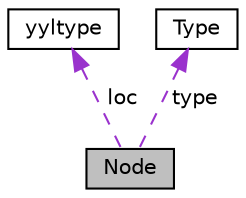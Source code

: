 digraph "Node"
{
 // LATEX_PDF_SIZE
  edge [fontname="Helvetica",fontsize="10",labelfontname="Helvetica",labelfontsize="10"];
  node [fontname="Helvetica",fontsize="10",shape=record];
  Node1 [label="Node",height=0.2,width=0.4,color="black", fillcolor="grey75", style="filled", fontcolor="black",tooltip="basic node defination"];
  Node2 -> Node1 [dir="back",color="darkorchid3",fontsize="10",style="dashed",label=" loc" ,fontname="Helvetica"];
  Node2 [label="yyltype",height=0.2,width=0.4,color="black", fillcolor="white", style="filled",URL="$structyyltype.html",tooltip="store location information"];
  Node3 -> Node1 [dir="back",color="darkorchid3",fontsize="10",style="dashed",label=" type" ,fontname="Helvetica"];
  Node3 [label="Type",height=0.2,width=0.4,color="black", fillcolor="white", style="filled",URL="$classType.html",tooltip=" "];
}
